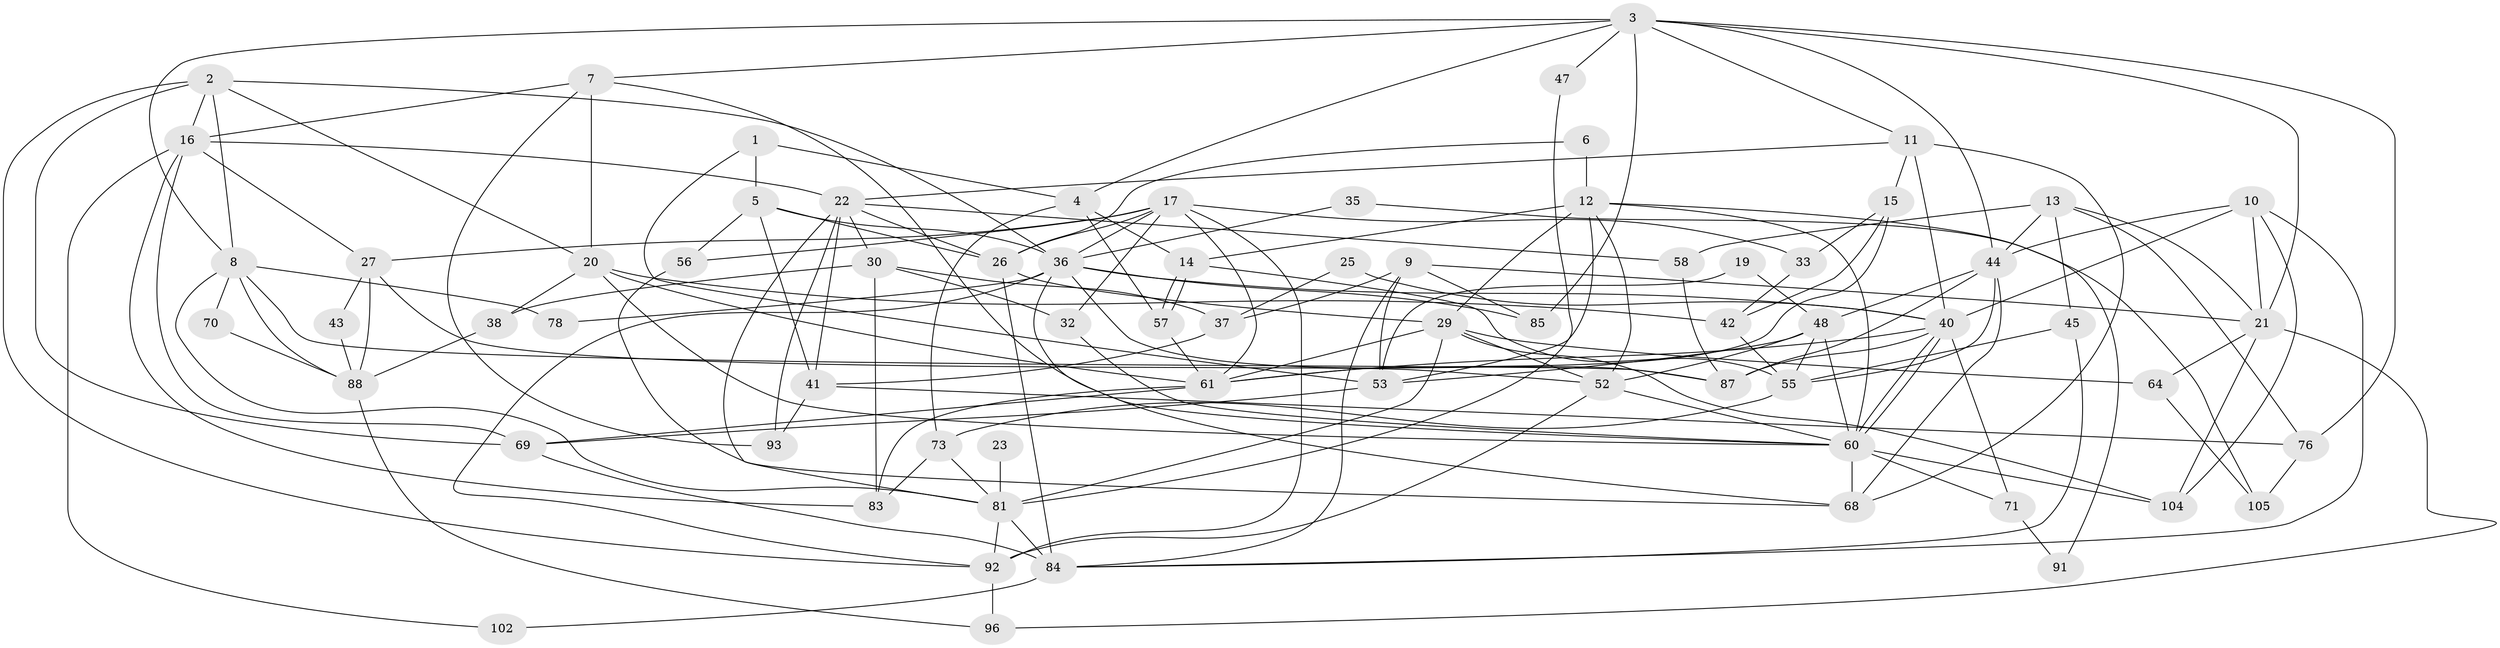 // Generated by graph-tools (version 1.1) at 2025/52/02/27/25 19:52:03]
// undirected, 70 vertices, 168 edges
graph export_dot {
graph [start="1"]
  node [color=gray90,style=filled];
  1;
  2 [super="+63"];
  3 [super="+51"];
  4 [super="+80"];
  5 [super="+62"];
  6;
  7 [super="+90"];
  8 [super="+46"];
  9 [super="+24"];
  10 [super="+99"];
  11 [super="+28"];
  12 [super="+39"];
  13 [super="+31"];
  14 [super="+34"];
  15 [super="+77"];
  16 [super="+59"];
  17 [super="+18"];
  19;
  20 [super="+89"];
  21 [super="+101"];
  22 [super="+95"];
  23;
  25;
  26 [super="+54"];
  27 [super="+66"];
  29 [super="+49"];
  30 [super="+94"];
  32;
  33;
  35;
  36 [super="+79"];
  37;
  38;
  40 [super="+67"];
  41;
  42;
  43;
  44 [super="+82"];
  45;
  47;
  48 [super="+50"];
  52 [super="+107"];
  53 [super="+65"];
  55 [super="+75"];
  56;
  57;
  58 [super="+86"];
  60 [super="+103"];
  61 [super="+74"];
  64;
  68 [super="+72"];
  69 [super="+106"];
  70;
  71;
  73;
  76;
  78;
  81 [super="+98"];
  83;
  84 [super="+97"];
  85;
  87;
  88;
  91;
  92 [super="+100"];
  93 [super="+108"];
  96;
  102;
  104;
  105;
  1 -- 4;
  1 -- 5;
  1 -- 53;
  2 -- 92;
  2 -- 16;
  2 -- 36;
  2 -- 8;
  2 -- 69;
  2 -- 20;
  3 -- 44;
  3 -- 47;
  3 -- 4;
  3 -- 21;
  3 -- 85;
  3 -- 8;
  3 -- 11;
  3 -- 76;
  3 -- 7;
  4 -- 57;
  4 -- 14 [weight=2];
  4 -- 73;
  5 -- 41;
  5 -- 56;
  5 -- 26;
  5 -- 36;
  6 -- 12;
  6 -- 26;
  7 -- 20;
  7 -- 16;
  7 -- 60;
  7 -- 93;
  8 -- 78;
  8 -- 81;
  8 -- 70;
  8 -- 87;
  8 -- 88;
  9 -- 37;
  9 -- 84;
  9 -- 21;
  9 -- 85;
  9 -- 53;
  10 -- 40;
  10 -- 44;
  10 -- 104;
  10 -- 84;
  10 -- 21;
  11 -- 68;
  11 -- 22;
  11 -- 15;
  11 -- 40 [weight=2];
  12 -- 52;
  12 -- 60;
  12 -- 91;
  12 -- 29;
  12 -- 14;
  12 -- 53;
  13 -- 44;
  13 -- 45;
  13 -- 58 [weight=2];
  13 -- 21;
  13 -- 76;
  14 -- 57;
  14 -- 57;
  14 -- 55;
  15 -- 42;
  15 -- 61;
  15 -- 33;
  16 -- 69;
  16 -- 102;
  16 -- 83;
  16 -- 22;
  16 -- 27;
  17 -- 36;
  17 -- 27;
  17 -- 92;
  17 -- 32;
  17 -- 33;
  17 -- 56;
  17 -- 26;
  17 -- 61;
  19 -- 53;
  19 -- 48;
  20 -- 60;
  20 -- 38;
  20 -- 42;
  20 -- 61;
  21 -- 104;
  21 -- 96;
  21 -- 64;
  22 -- 26 [weight=2];
  22 -- 81;
  22 -- 41;
  22 -- 58;
  22 -- 30;
  22 -- 93;
  23 -- 81 [weight=2];
  25 -- 37;
  25 -- 40;
  26 -- 29;
  26 -- 84;
  27 -- 43;
  27 -- 88;
  27 -- 52;
  29 -- 61;
  29 -- 64;
  29 -- 104;
  29 -- 81;
  29 -- 52 [weight=2];
  30 -- 83;
  30 -- 37;
  30 -- 32;
  30 -- 38;
  32 -- 60;
  33 -- 42;
  35 -- 105;
  35 -- 36;
  36 -- 87;
  36 -- 78;
  36 -- 85;
  36 -- 92;
  36 -- 40;
  36 -- 68;
  37 -- 41;
  38 -- 88;
  40 -- 60;
  40 -- 60;
  40 -- 61;
  40 -- 71;
  40 -- 87;
  41 -- 76;
  41 -- 93 [weight=2];
  42 -- 55;
  43 -- 88;
  44 -- 87;
  44 -- 55;
  44 -- 48;
  44 -- 68;
  45 -- 84;
  45 -- 55;
  47 -- 81;
  48 -- 60;
  48 -- 52 [weight=2];
  48 -- 53;
  48 -- 55;
  52 -- 60;
  52 -- 92;
  53 -- 69 [weight=2];
  55 -- 73;
  56 -- 68;
  57 -- 61;
  58 -- 87;
  60 -- 68;
  60 -- 71;
  60 -- 104;
  61 -- 83;
  61 -- 69;
  64 -- 105;
  69 -- 84;
  70 -- 88;
  71 -- 91;
  73 -- 81;
  73 -- 83;
  76 -- 105;
  81 -- 92;
  81 -- 84;
  84 -- 102;
  88 -- 96;
  92 -- 96;
}
